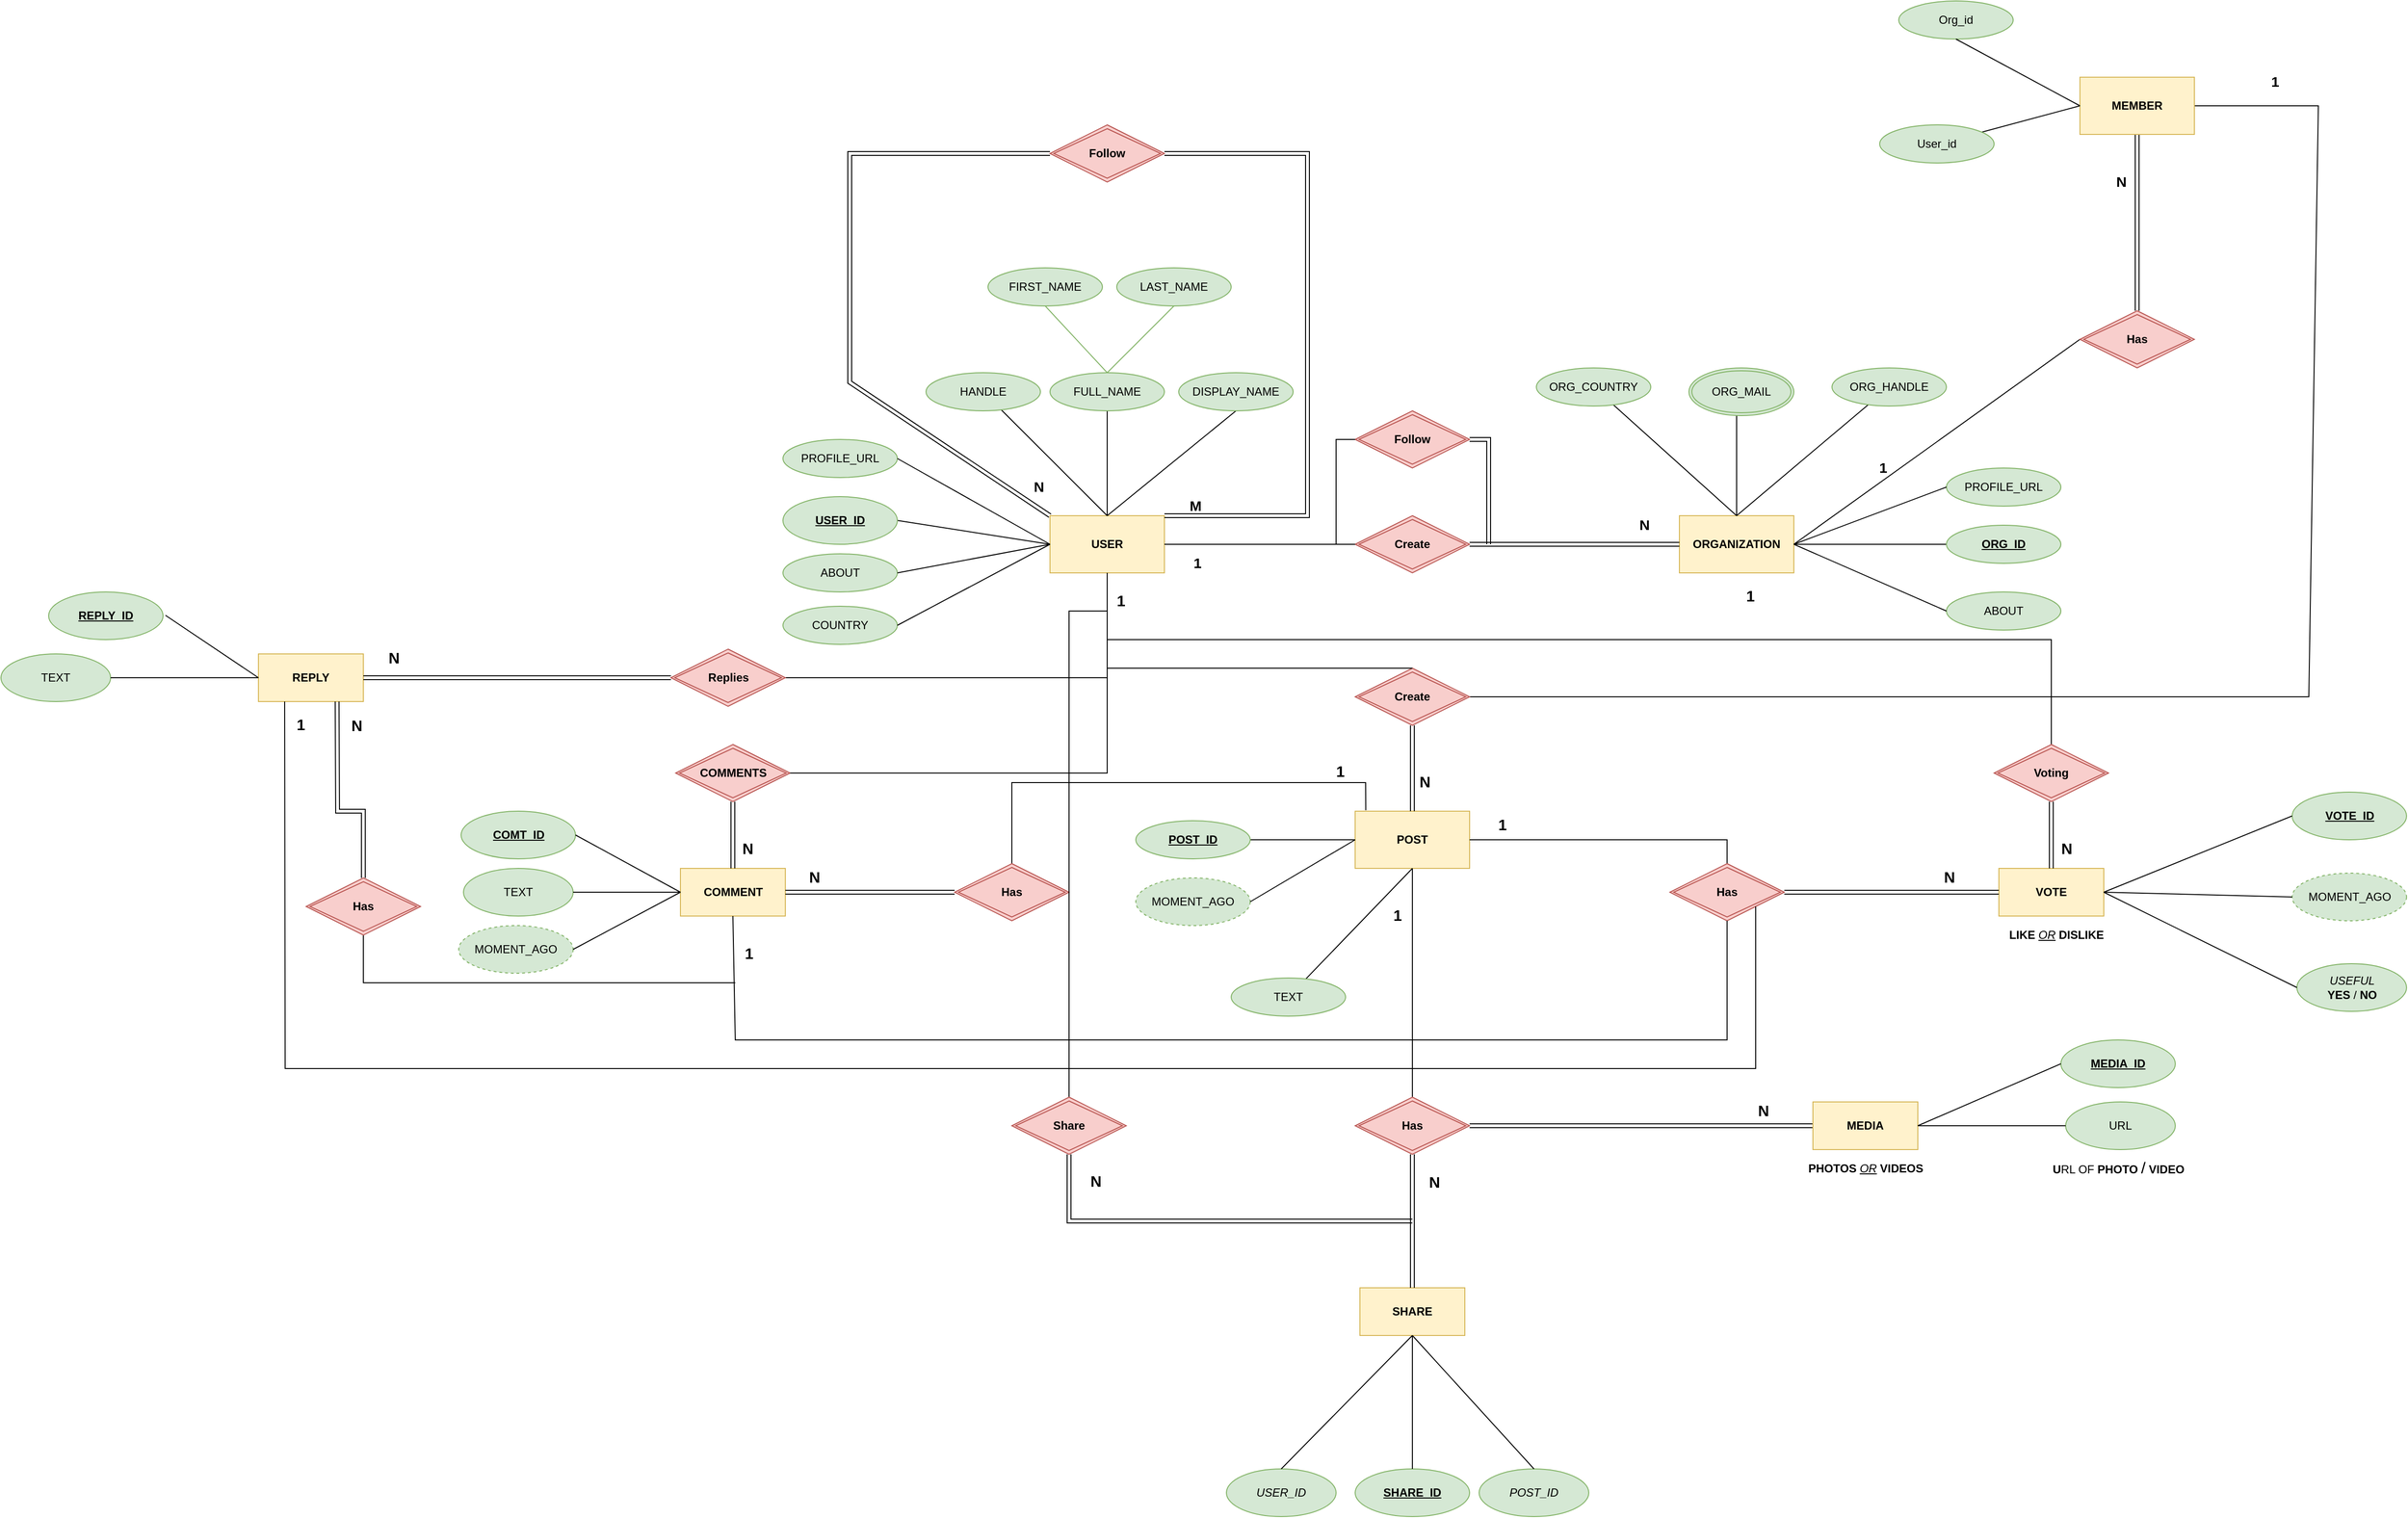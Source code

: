 <mxfile version="21.1.4" type="github">
  <diagram name="Page-1" id="ovaMx1BlKtIJrgPWmryp">
    <mxGraphModel dx="3915" dy="958" grid="1" gridSize="10" guides="1" tooltips="1" connect="1" arrows="1" fold="1" page="1" pageScale="1" pageWidth="1700" pageHeight="1100" background="none" math="0" shadow="0">
      <root>
        <mxCell id="0" />
        <mxCell id="1" parent="0" />
        <mxCell id="cWptr_9K2KnEI4ltxLWX-1" value="USER" style="rounded=0;whiteSpace=wrap;html=1;fillColor=#fff2cc;strokeColor=#d6b656;fontStyle=1" parent="1" vertex="1">
          <mxGeometry x="300" y="560" width="120" height="60" as="geometry" />
        </mxCell>
        <mxCell id="cWptr_9K2KnEI4ltxLWX-2" value="" style="endArrow=none;html=1;rounded=0;" parent="1" target="cWptr_9K2KnEI4ltxLWX-3" edge="1">
          <mxGeometry width="50" height="50" relative="1" as="geometry">
            <mxPoint x="360" y="560" as="sourcePoint" />
            <mxPoint x="360" y="490" as="targetPoint" />
          </mxGeometry>
        </mxCell>
        <mxCell id="cWptr_9K2KnEI4ltxLWX-3" value="FULL_NAME" style="ellipse;whiteSpace=wrap;html=1;fillColor=#d5e8d4;strokeColor=#82b366;" parent="1" vertex="1">
          <mxGeometry x="300" y="410" width="120" height="40" as="geometry" />
        </mxCell>
        <mxCell id="cWptr_9K2KnEI4ltxLWX-4" value="" style="endArrow=none;html=1;rounded=0;exitX=0.5;exitY=0;exitDx=0;exitDy=0;" parent="1" source="cWptr_9K2KnEI4ltxLWX-1" target="cWptr_9K2KnEI4ltxLWX-5" edge="1">
          <mxGeometry width="50" height="50" relative="1" as="geometry">
            <mxPoint x="190" y="610" as="sourcePoint" />
            <mxPoint x="190" y="540" as="targetPoint" />
          </mxGeometry>
        </mxCell>
        <mxCell id="cWptr_9K2KnEI4ltxLWX-5" value="HANDLE" style="ellipse;whiteSpace=wrap;html=1;fillColor=#d5e8d4;strokeColor=#82b366;" parent="1" vertex="1">
          <mxGeometry x="170" y="410" width="120" height="40" as="geometry" />
        </mxCell>
        <mxCell id="cWptr_9K2KnEI4ltxLWX-6" value="" style="endArrow=none;html=1;rounded=0;entryX=0.5;entryY=1;entryDx=0;entryDy=0;" parent="1" target="cWptr_9K2KnEI4ltxLWX-7" edge="1">
          <mxGeometry width="50" height="50" relative="1" as="geometry">
            <mxPoint x="360" y="560" as="sourcePoint" />
            <mxPoint x="488.444" y="448.665" as="targetPoint" />
          </mxGeometry>
        </mxCell>
        <mxCell id="cWptr_9K2KnEI4ltxLWX-7" value="DISPLAY_NAME" style="ellipse;whiteSpace=wrap;html=1;fillColor=#d5e8d4;strokeColor=#82b366;" parent="1" vertex="1">
          <mxGeometry x="435" y="410" width="120" height="40" as="geometry" />
        </mxCell>
        <mxCell id="cWptr_9K2KnEI4ltxLWX-9" value="ORGANIZATION" style="rounded=0;whiteSpace=wrap;html=1;fillColor=#fff2cc;strokeColor=#d6b656;fontStyle=1" parent="1" vertex="1">
          <mxGeometry x="960" y="560" width="120" height="60" as="geometry" />
        </mxCell>
        <mxCell id="cWptr_9K2KnEI4ltxLWX-15" value="" style="endArrow=none;html=1;rounded=0;entryX=1;entryY=0.5;entryDx=0;entryDy=0;exitX=0;exitY=0.5;exitDx=0;exitDy=0;" parent="1" source="cWptr_9K2KnEI4ltxLWX-1" target="cWptr_9K2KnEI4ltxLWX-98" edge="1">
          <mxGeometry width="50" height="50" relative="1" as="geometry">
            <mxPoint x="290" y="590" as="sourcePoint" />
            <mxPoint x="140" y="560" as="targetPoint" />
          </mxGeometry>
        </mxCell>
        <mxCell id="cWptr_9K2KnEI4ltxLWX-17" value="" style="endArrow=none;html=1;rounded=0;" parent="1" target="cWptr_9K2KnEI4ltxLWX-18" edge="1">
          <mxGeometry width="50" height="50" relative="1" as="geometry">
            <mxPoint x="1020" y="560" as="sourcePoint" />
            <mxPoint x="880" y="490" as="targetPoint" />
          </mxGeometry>
        </mxCell>
        <mxCell id="cWptr_9K2KnEI4ltxLWX-18" value="ORG_COUNTRY" style="ellipse;whiteSpace=wrap;html=1;fillColor=#d5e8d4;strokeColor=#82b366;" parent="1" vertex="1">
          <mxGeometry x="810" y="405" width="120" height="40" as="geometry" />
        </mxCell>
        <mxCell id="cWptr_9K2KnEI4ltxLWX-19" value="" style="endArrow=none;html=1;rounded=0;exitX=0.5;exitY=0;exitDx=0;exitDy=0;" parent="1" source="cWptr_9K2KnEI4ltxLWX-9" edge="1">
          <mxGeometry width="50" height="50" relative="1" as="geometry">
            <mxPoint x="1020" y="550" as="sourcePoint" />
            <mxPoint x="1020" y="450" as="targetPoint" />
          </mxGeometry>
        </mxCell>
        <mxCell id="cWptr_9K2KnEI4ltxLWX-21" value="" style="endArrow=none;html=1;rounded=0;exitX=0.5;exitY=0;exitDx=0;exitDy=0;" parent="1" source="cWptr_9K2KnEI4ltxLWX-9" target="cWptr_9K2KnEI4ltxLWX-22" edge="1">
          <mxGeometry width="50" height="50" relative="1" as="geometry">
            <mxPoint x="620" y="570" as="sourcePoint" />
            <mxPoint x="760" y="500" as="targetPoint" />
          </mxGeometry>
        </mxCell>
        <mxCell id="cWptr_9K2KnEI4ltxLWX-22" value="ORG_HANDLE" style="ellipse;whiteSpace=wrap;html=1;fillColor=#d5e8d4;strokeColor=#82b366;" parent="1" vertex="1">
          <mxGeometry x="1120" y="405" width="120" height="40" as="geometry" />
        </mxCell>
        <mxCell id="cWptr_9K2KnEI4ltxLWX-25" value="" style="endArrow=none;html=1;rounded=0;entryX=0;entryY=0.5;entryDx=0;entryDy=0;exitX=1;exitY=0.5;exitDx=0;exitDy=0;" parent="1" source="cWptr_9K2KnEI4ltxLWX-9" target="cWptr_9K2KnEI4ltxLWX-26" edge="1">
          <mxGeometry width="50" height="50" relative="1" as="geometry">
            <mxPoint x="1130" y="580" as="sourcePoint" />
            <mxPoint x="1130" y="930" as="targetPoint" />
          </mxGeometry>
        </mxCell>
        <mxCell id="cWptr_9K2KnEI4ltxLWX-26" value="&lt;u&gt;ORG_ID&lt;/u&gt;" style="ellipse;whiteSpace=wrap;html=1;fillColor=#d5e8d4;strokeColor=#82b366;fontStyle=1" parent="1" vertex="1">
          <mxGeometry x="1240" y="570" width="120" height="40" as="geometry" />
        </mxCell>
        <mxCell id="cWptr_9K2KnEI4ltxLWX-49" value="POST" style="rounded=0;whiteSpace=wrap;html=1;fillColor=#fff2cc;strokeColor=#d6b656;fontStyle=1" parent="1" vertex="1">
          <mxGeometry x="620" y="870" width="120" height="60" as="geometry" />
        </mxCell>
        <mxCell id="cWptr_9K2KnEI4ltxLWX-50" value="" style="endArrow=none;html=1;rounded=0;entryX=1;entryY=0.5;entryDx=0;entryDy=0;exitX=0;exitY=0.5;exitDx=0;exitDy=0;" parent="1" target="cWptr_9K2KnEI4ltxLWX-51" edge="1">
          <mxGeometry width="50" height="50" relative="1" as="geometry">
            <mxPoint x="620" y="900" as="sourcePoint" />
            <mxPoint x="660" y="1100" as="targetPoint" />
          </mxGeometry>
        </mxCell>
        <mxCell id="cWptr_9K2KnEI4ltxLWX-51" value="&lt;u&gt;POST_ID&lt;/u&gt;" style="ellipse;whiteSpace=wrap;html=1;fillColor=#d5e8d4;strokeColor=#82b366;fontStyle=1" parent="1" vertex="1">
          <mxGeometry x="390" y="880" width="120" height="40" as="geometry" />
        </mxCell>
        <mxCell id="cWptr_9K2KnEI4ltxLWX-54" value="" style="endArrow=none;html=1;rounded=0;exitX=0.5;exitY=1;exitDx=0;exitDy=0;" parent="1" source="cWptr_9K2KnEI4ltxLWX-49" target="cWptr_9K2KnEI4ltxLWX-55" edge="1">
          <mxGeometry width="50" height="50" relative="1" as="geometry">
            <mxPoint x="880" y="1050" as="sourcePoint" />
            <mxPoint x="820" y="1030" as="targetPoint" />
          </mxGeometry>
        </mxCell>
        <mxCell id="cWptr_9K2KnEI4ltxLWX-55" value="TEXT" style="ellipse;whiteSpace=wrap;html=1;fillColor=#d5e8d4;strokeColor=#82b366;" parent="1" vertex="1">
          <mxGeometry x="490" y="1045" width="120" height="40" as="geometry" />
        </mxCell>
        <mxCell id="cWptr_9K2KnEI4ltxLWX-64" value="" style="endArrow=none;html=1;rounded=0;exitX=1;exitY=0.5;exitDx=0;exitDy=0;entryX=1;entryY=0.5;entryDx=0;entryDy=0;" parent="1" source="cWptr_9K2KnEI4ltxLWX-79" edge="1" target="09r3FnNaY80dHpQZaFdH-8">
          <mxGeometry width="50" height="50" relative="1" as="geometry">
            <mxPoint x="610" y="750" as="sourcePoint" />
            <mxPoint x="1620" y="120" as="targetPoint" />
            <Array as="points">
              <mxPoint x="1020" y="750" />
              <mxPoint x="1620" y="750" />
              <mxPoint x="1630" y="130" />
            </Array>
          </mxGeometry>
        </mxCell>
        <mxCell id="cWptr_9K2KnEI4ltxLWX-69" value="ORG_MAIL" style="ellipse;shape=doubleEllipse;margin=3;whiteSpace=wrap;html=1;align=center;fillColor=#d5e8d4;strokeColor=#82b366;" parent="1" vertex="1">
          <mxGeometry x="970" y="405" width="110" height="50" as="geometry" />
        </mxCell>
        <mxCell id="cWptr_9K2KnEI4ltxLWX-70" value="" style="shape=link;html=1;rounded=0;exitX=1;exitY=0.5;exitDx=0;exitDy=0;" parent="1" source="cWptr_9K2KnEI4ltxLWX-81" edge="1">
          <mxGeometry relative="1" as="geometry">
            <mxPoint x="850" y="590" as="sourcePoint" />
            <mxPoint x="960" y="590" as="targetPoint" />
          </mxGeometry>
        </mxCell>
        <mxCell id="cWptr_9K2KnEI4ltxLWX-71" value="N" style="resizable=0;html=1;whiteSpace=wrap;align=right;verticalAlign=bottom;fontSize=15;fontStyle=1" parent="cWptr_9K2KnEI4ltxLWX-70" connectable="0" vertex="1">
          <mxGeometry x="1" relative="1" as="geometry">
            <mxPoint x="-30" y="-10" as="offset" />
          </mxGeometry>
        </mxCell>
        <mxCell id="cWptr_9K2KnEI4ltxLWX-72" value="" style="shape=link;html=1;rounded=0;exitX=0.5;exitY=1;exitDx=0;exitDy=0;entryX=0.5;entryY=0;entryDx=0;entryDy=0;" parent="1" source="cWptr_9K2KnEI4ltxLWX-79" target="cWptr_9K2KnEI4ltxLWX-49" edge="1">
          <mxGeometry relative="1" as="geometry">
            <mxPoint x="680" y="800" as="sourcePoint" />
            <mxPoint x="900" y="850" as="targetPoint" />
          </mxGeometry>
        </mxCell>
        <mxCell id="cWptr_9K2KnEI4ltxLWX-73" value="N" style="resizable=0;html=1;whiteSpace=wrap;align=right;verticalAlign=bottom;fontSize=16;fontStyle=1" parent="cWptr_9K2KnEI4ltxLWX-72" connectable="0" vertex="1">
          <mxGeometry x="1" relative="1" as="geometry">
            <mxPoint x="20" y="-20" as="offset" />
          </mxGeometry>
        </mxCell>
        <mxCell id="cWptr_9K2KnEI4ltxLWX-74" value="FIRST_NAME" style="ellipse;whiteSpace=wrap;html=1;fillColor=#d5e8d4;strokeColor=#82b366;" parent="1" vertex="1">
          <mxGeometry x="235" y="300" width="120" height="40" as="geometry" />
        </mxCell>
        <mxCell id="cWptr_9K2KnEI4ltxLWX-75" value="LAST_NAME" style="ellipse;whiteSpace=wrap;html=1;fillColor=#d5e8d4;strokeColor=#82b366;" parent="1" vertex="1">
          <mxGeometry x="370" y="300" width="120" height="40" as="geometry" />
        </mxCell>
        <mxCell id="cWptr_9K2KnEI4ltxLWX-77" value="" style="endArrow=none;html=1;rounded=0;entryX=0.5;entryY=1;entryDx=0;entryDy=0;exitX=0.5;exitY=0;exitDx=0;exitDy=0;fillColor=#d5e8d4;strokeColor=#82b366;" parent="1" source="cWptr_9K2KnEI4ltxLWX-3" target="cWptr_9K2KnEI4ltxLWX-75" edge="1">
          <mxGeometry width="50" height="50" relative="1" as="geometry">
            <mxPoint x="540" y="350" as="sourcePoint" />
            <mxPoint x="430" y="350" as="targetPoint" />
          </mxGeometry>
        </mxCell>
        <mxCell id="cWptr_9K2KnEI4ltxLWX-78" value="" style="endArrow=none;html=1;rounded=0;entryX=0.5;entryY=1;entryDx=0;entryDy=0;fillColor=#d5e8d4;strokeColor=#82b366;" parent="1" target="cWptr_9K2KnEI4ltxLWX-74" edge="1">
          <mxGeometry width="50" height="50" relative="1" as="geometry">
            <mxPoint x="360" y="410" as="sourcePoint" />
            <mxPoint x="440" y="350" as="targetPoint" />
          </mxGeometry>
        </mxCell>
        <mxCell id="cWptr_9K2KnEI4ltxLWX-79" value="&lt;b&gt;Create&lt;/b&gt;" style="shape=rhombus;double=1;perimeter=rhombusPerimeter;whiteSpace=wrap;html=1;align=center;fillColor=#f8cecc;strokeColor=#b85450;" parent="1" vertex="1">
          <mxGeometry x="620" y="720" width="120" height="60" as="geometry" />
        </mxCell>
        <mxCell id="cWptr_9K2KnEI4ltxLWX-81" value="Create" style="shape=rhombus;double=1;perimeter=rhombusPerimeter;whiteSpace=wrap;html=1;align=center;fillColor=#f8cecc;strokeColor=#b85450;fontStyle=1" parent="1" vertex="1">
          <mxGeometry x="620" y="560" width="120" height="60" as="geometry" />
        </mxCell>
        <mxCell id="cWptr_9K2KnEI4ltxLWX-83" value="" style="endArrow=none;html=1;rounded=0;exitX=0.5;exitY=1;exitDx=0;exitDy=0;entryX=0.5;entryY=0;entryDx=0;entryDy=0;" parent="1" source="cWptr_9K2KnEI4ltxLWX-1" target="cWptr_9K2KnEI4ltxLWX-79" edge="1">
          <mxGeometry relative="1" as="geometry">
            <mxPoint x="400" y="695" as="sourcePoint" />
            <mxPoint x="560" y="695" as="targetPoint" />
            <Array as="points">
              <mxPoint x="360" y="720" />
            </Array>
          </mxGeometry>
        </mxCell>
        <mxCell id="cWptr_9K2KnEI4ltxLWX-84" value="1" style="resizable=0;html=1;whiteSpace=wrap;align=right;verticalAlign=bottom;fontSize=16;fontStyle=1" parent="cWptr_9K2KnEI4ltxLWX-83" connectable="0" vertex="1">
          <mxGeometry x="1" relative="1" as="geometry">
            <mxPoint x="-300" y="-60" as="offset" />
          </mxGeometry>
        </mxCell>
        <mxCell id="cWptr_9K2KnEI4ltxLWX-85" value="" style="endArrow=none;html=1;rounded=0;exitX=1;exitY=0.5;exitDx=0;exitDy=0;entryX=0;entryY=0.5;entryDx=0;entryDy=0;" parent="1" source="cWptr_9K2KnEI4ltxLWX-1" target="cWptr_9K2KnEI4ltxLWX-81" edge="1">
          <mxGeometry relative="1" as="geometry">
            <mxPoint x="494.62" y="630" as="sourcePoint" />
            <mxPoint x="494.62" y="730" as="targetPoint" />
          </mxGeometry>
        </mxCell>
        <mxCell id="cWptr_9K2KnEI4ltxLWX-86" value="1" style="resizable=0;html=1;whiteSpace=wrap;align=right;verticalAlign=bottom;fontSize=15;fontStyle=1" parent="cWptr_9K2KnEI4ltxLWX-85" connectable="0" vertex="1">
          <mxGeometry x="1" relative="1" as="geometry">
            <mxPoint x="-160" y="30" as="offset" />
          </mxGeometry>
        </mxCell>
        <mxCell id="cWptr_9K2KnEI4ltxLWX-87" value="PROFILE_URL" style="ellipse;whiteSpace=wrap;html=1;fillColor=#d5e8d4;strokeColor=#82b366;" parent="1" vertex="1">
          <mxGeometry x="20" y="480" width="120" height="40" as="geometry" />
        </mxCell>
        <mxCell id="cWptr_9K2KnEI4ltxLWX-88" value="" style="endArrow=none;html=1;rounded=0;entryX=1;entryY=0.5;entryDx=0;entryDy=0;" parent="1" target="cWptr_9K2KnEI4ltxLWX-87" edge="1">
          <mxGeometry width="50" height="50" relative="1" as="geometry">
            <mxPoint x="300" y="590" as="sourcePoint" />
            <mxPoint x="180" y="520" as="targetPoint" />
          </mxGeometry>
        </mxCell>
        <mxCell id="cWptr_9K2KnEI4ltxLWX-89" value="PROFILE_URL" style="ellipse;whiteSpace=wrap;html=1;fillColor=#d5e8d4;strokeColor=#82b366;" parent="1" vertex="1">
          <mxGeometry x="1240" y="510" width="120" height="40" as="geometry" />
        </mxCell>
        <mxCell id="cWptr_9K2KnEI4ltxLWX-90" value="" style="endArrow=none;html=1;rounded=0;entryX=0;entryY=0.5;entryDx=0;entryDy=0;exitX=1;exitY=0.5;exitDx=0;exitDy=0;" parent="1" source="cWptr_9K2KnEI4ltxLWX-9" target="cWptr_9K2KnEI4ltxLWX-89" edge="1">
          <mxGeometry width="50" height="50" relative="1" as="geometry">
            <mxPoint x="1460" y="580" as="sourcePoint" />
            <mxPoint x="1340" y="510" as="targetPoint" />
          </mxGeometry>
        </mxCell>
        <mxCell id="cWptr_9K2KnEI4ltxLWX-91" value="MOMENT_AGO" style="ellipse;whiteSpace=wrap;html=1;align=center;dashed=1;fillColor=#d5e8d4;strokeColor=#82b366;" parent="1" vertex="1">
          <mxGeometry x="390" y="940" width="120" height="50" as="geometry" />
        </mxCell>
        <mxCell id="cWptr_9K2KnEI4ltxLWX-92" value="" style="endArrow=none;html=1;rounded=0;entryX=1;entryY=0.5;entryDx=0;entryDy=0;" parent="1" target="cWptr_9K2KnEI4ltxLWX-91" edge="1">
          <mxGeometry width="50" height="50" relative="1" as="geometry">
            <mxPoint x="620" y="900" as="sourcePoint" />
            <mxPoint x="520" y="910" as="targetPoint" />
          </mxGeometry>
        </mxCell>
        <mxCell id="cWptr_9K2KnEI4ltxLWX-93" value="ABOUT" style="ellipse;whiteSpace=wrap;html=1;fillColor=#d5e8d4;strokeColor=#82b366;" parent="1" vertex="1">
          <mxGeometry x="20" y="600" width="120" height="40" as="geometry" />
        </mxCell>
        <mxCell id="cWptr_9K2KnEI4ltxLWX-94" value="" style="endArrow=none;html=1;rounded=0;entryX=1;entryY=0.5;entryDx=0;entryDy=0;exitX=0;exitY=0.5;exitDx=0;exitDy=0;" parent="1" source="cWptr_9K2KnEI4ltxLWX-1" target="cWptr_9K2KnEI4ltxLWX-93" edge="1">
          <mxGeometry width="50" height="50" relative="1" as="geometry">
            <mxPoint x="300" y="710" as="sourcePoint" />
            <mxPoint x="180" y="640" as="targetPoint" />
          </mxGeometry>
        </mxCell>
        <mxCell id="cWptr_9K2KnEI4ltxLWX-95" value="ABOUT" style="ellipse;whiteSpace=wrap;html=1;fillColor=#d5e8d4;strokeColor=#82b366;" parent="1" vertex="1">
          <mxGeometry x="1240" y="640" width="120" height="40" as="geometry" />
        </mxCell>
        <mxCell id="cWptr_9K2KnEI4ltxLWX-96" value="" style="endArrow=none;html=1;rounded=0;entryX=0;entryY=0.5;entryDx=0;entryDy=0;" parent="1" target="cWptr_9K2KnEI4ltxLWX-95" edge="1">
          <mxGeometry width="50" height="50" relative="1" as="geometry">
            <mxPoint x="1080" y="590" as="sourcePoint" />
            <mxPoint x="1350" y="640" as="targetPoint" />
          </mxGeometry>
        </mxCell>
        <mxCell id="cWptr_9K2KnEI4ltxLWX-97" value="COUNTRY" style="ellipse;whiteSpace=wrap;html=1;fillColor=#d5e8d4;strokeColor=#82b366;" parent="1" vertex="1">
          <mxGeometry x="20" y="655" width="120" height="40" as="geometry" />
        </mxCell>
        <mxCell id="cWptr_9K2KnEI4ltxLWX-98" value="USER_ID" style="ellipse;whiteSpace=wrap;html=1;align=center;fontStyle=5;fillColor=#d5e8d4;strokeColor=#82b366;" parent="1" vertex="1">
          <mxGeometry x="20" y="540" width="120" height="50" as="geometry" />
        </mxCell>
        <mxCell id="cWptr_9K2KnEI4ltxLWX-99" value="" style="endArrow=none;html=1;rounded=0;entryX=1;entryY=0.5;entryDx=0;entryDy=0;" parent="1" target="cWptr_9K2KnEI4ltxLWX-97" edge="1">
          <mxGeometry width="50" height="50" relative="1" as="geometry">
            <mxPoint x="300" y="590" as="sourcePoint" />
            <mxPoint x="150" y="630" as="targetPoint" />
          </mxGeometry>
        </mxCell>
        <mxCell id="p4hdSAo7ATjIJQ8qtVKv-2" value="COMMENT" style="whiteSpace=wrap;html=1;align=center;fontStyle=1;fillColor=#fff2cc;strokeColor=#d6b656;" parent="1" vertex="1">
          <mxGeometry x="-87.5" y="930" width="110" height="50" as="geometry" />
        </mxCell>
        <mxCell id="p4hdSAo7ATjIJQ8qtVKv-3" value="TEXT" style="ellipse;whiteSpace=wrap;html=1;align=center;fontStyle=0;fillColor=#d5e8d4;strokeColor=#82b366;" parent="1" vertex="1">
          <mxGeometry x="-315" y="930" width="115" height="50" as="geometry" />
        </mxCell>
        <mxCell id="p4hdSAo7ATjIJQ8qtVKv-4" value="COMT_ID" style="ellipse;whiteSpace=wrap;html=1;align=center;fontStyle=5;fillColor=#d5e8d4;strokeColor=#82b366;" parent="1" vertex="1">
          <mxGeometry x="-317.5" y="870" width="120" height="50" as="geometry" />
        </mxCell>
        <mxCell id="p4hdSAo7ATjIJQ8qtVKv-6" value="MOMENT_AGO" style="ellipse;whiteSpace=wrap;html=1;align=center;dashed=1;fillColor=#d5e8d4;strokeColor=#82b366;fontStyle=0" parent="1" vertex="1">
          <mxGeometry x="-320" y="990" width="120" height="50" as="geometry" />
        </mxCell>
        <mxCell id="p4hdSAo7ATjIJQ8qtVKv-7" value="" style="endArrow=none;html=1;rounded=0;entryX=0;entryY=0.5;entryDx=0;entryDy=0;exitX=1;exitY=0.5;exitDx=0;exitDy=0;" parent="1" source="p4hdSAo7ATjIJQ8qtVKv-4" target="p4hdSAo7ATjIJQ8qtVKv-2" edge="1">
          <mxGeometry relative="1" as="geometry">
            <mxPoint x="-167.5" y="894.5" as="sourcePoint" />
            <mxPoint x="-7.5" y="894.5" as="targetPoint" />
          </mxGeometry>
        </mxCell>
        <mxCell id="p4hdSAo7ATjIJQ8qtVKv-8" value="" style="endArrow=none;html=1;rounded=0;entryX=0;entryY=0.5;entryDx=0;entryDy=0;exitX=1;exitY=0.5;exitDx=0;exitDy=0;" parent="1" source="p4hdSAo7ATjIJQ8qtVKv-3" target="p4hdSAo7ATjIJQ8qtVKv-2" edge="1">
          <mxGeometry relative="1" as="geometry">
            <mxPoint x="-177.5" y="964.5" as="sourcePoint" />
            <mxPoint x="-92.5" y="960" as="targetPoint" />
          </mxGeometry>
        </mxCell>
        <mxCell id="p4hdSAo7ATjIJQ8qtVKv-10" value="" style="endArrow=none;html=1;rounded=0;entryX=0;entryY=0.5;entryDx=0;entryDy=0;exitX=1;exitY=0.5;exitDx=0;exitDy=0;" parent="1" source="p4hdSAo7ATjIJQ8qtVKv-6" target="p4hdSAo7ATjIJQ8qtVKv-2" edge="1">
          <mxGeometry relative="1" as="geometry">
            <mxPoint x="-170" y="1014.5" as="sourcePoint" />
            <mxPoint x="-85" y="1010" as="targetPoint" />
          </mxGeometry>
        </mxCell>
        <mxCell id="p4hdSAo7ATjIJQ8qtVKv-14" value="COMMENTS" style="shape=rhombus;double=1;perimeter=rhombusPerimeter;whiteSpace=wrap;html=1;align=center;fillColor=#f8cecc;strokeColor=#b85450;fontStyle=1" parent="1" vertex="1">
          <mxGeometry x="-92.5" y="800" width="120" height="60" as="geometry" />
        </mxCell>
        <mxCell id="p4hdSAo7ATjIJQ8qtVKv-15" value="" style="shape=link;html=1;rounded=0;exitX=0.5;exitY=0;exitDx=0;exitDy=0;entryX=0.5;entryY=1;entryDx=0;entryDy=0;" parent="1" source="p4hdSAo7ATjIJQ8qtVKv-2" target="p4hdSAo7ATjIJQ8qtVKv-14" edge="1">
          <mxGeometry relative="1" as="geometry">
            <mxPoint x="50" y="760" as="sourcePoint" />
            <mxPoint x="210" y="760" as="targetPoint" />
          </mxGeometry>
        </mxCell>
        <mxCell id="p4hdSAo7ATjIJQ8qtVKv-16" value="N" style="resizable=0;html=1;whiteSpace=wrap;align=right;verticalAlign=bottom;fontSize=16;fontStyle=1" parent="p4hdSAo7ATjIJQ8qtVKv-15" connectable="0" vertex="1">
          <mxGeometry x="1" relative="1" as="geometry">
            <mxPoint x="23" y="60" as="offset" />
          </mxGeometry>
        </mxCell>
        <mxCell id="p4hdSAo7ATjIJQ8qtVKv-18" value="" style="endArrow=none;html=1;rounded=0;exitX=1;exitY=0.5;exitDx=0;exitDy=0;" parent="1" source="p4hdSAo7ATjIJQ8qtVKv-14" edge="1">
          <mxGeometry relative="1" as="geometry">
            <mxPoint x="30" y="830" as="sourcePoint" />
            <mxPoint x="360" y="720" as="targetPoint" />
            <Array as="points">
              <mxPoint x="330" y="830" />
              <mxPoint x="360" y="830" />
            </Array>
          </mxGeometry>
        </mxCell>
        <mxCell id="p4hdSAo7ATjIJQ8qtVKv-24" value="" style="endArrow=none;html=1;rounded=0;entryX=0.093;entryY=-0.017;entryDx=0;entryDy=0;entryPerimeter=0;exitX=0.5;exitY=0;exitDx=0;exitDy=0;" parent="1" source="p4hdSAo7ATjIJQ8qtVKv-26" target="cWptr_9K2KnEI4ltxLWX-49" edge="1">
          <mxGeometry relative="1" as="geometry">
            <mxPoint x="260" y="880" as="sourcePoint" />
            <mxPoint x="630" y="870" as="targetPoint" />
            <Array as="points">
              <mxPoint x="260" y="840" />
              <mxPoint x="430" y="840" />
              <mxPoint x="631" y="840" />
            </Array>
          </mxGeometry>
        </mxCell>
        <mxCell id="p4hdSAo7ATjIJQ8qtVKv-25" value="1" style="resizable=0;html=1;whiteSpace=wrap;align=right;verticalAlign=bottom;fontSize=16;fontStyle=1" parent="p4hdSAo7ATjIJQ8qtVKv-24" connectable="0" vertex="1">
          <mxGeometry x="1" relative="1" as="geometry">
            <mxPoint x="-21" y="-29" as="offset" />
          </mxGeometry>
        </mxCell>
        <mxCell id="p4hdSAo7ATjIJQ8qtVKv-26" value="Has" style="shape=rhombus;double=1;perimeter=rhombusPerimeter;whiteSpace=wrap;html=1;align=center;fillColor=#f8cecc;strokeColor=#b85450;fontStyle=1" parent="1" vertex="1">
          <mxGeometry x="200" y="925" width="120" height="60" as="geometry" />
        </mxCell>
        <mxCell id="p4hdSAo7ATjIJQ8qtVKv-28" value="" style="shape=link;html=1;rounded=0;exitX=0;exitY=0.5;exitDx=0;exitDy=0;entryX=1;entryY=0.5;entryDx=0;entryDy=0;" parent="1" source="p4hdSAo7ATjIJQ8qtVKv-26" target="p4hdSAo7ATjIJQ8qtVKv-2" edge="1">
          <mxGeometry relative="1" as="geometry">
            <mxPoint x="-22" y="940" as="sourcePoint" />
            <mxPoint x="-22" y="870" as="targetPoint" />
          </mxGeometry>
        </mxCell>
        <mxCell id="p4hdSAo7ATjIJQ8qtVKv-29" value="N" style="resizable=0;html=1;whiteSpace=wrap;align=right;verticalAlign=bottom;fontSize=16;fontStyle=1" parent="p4hdSAo7ATjIJQ8qtVKv-28" connectable="0" vertex="1">
          <mxGeometry x="1" relative="1" as="geometry">
            <mxPoint x="38" y="-5" as="offset" />
          </mxGeometry>
        </mxCell>
        <mxCell id="p4hdSAo7ATjIJQ8qtVKv-30" value="" style="endArrow=none;html=1;rounded=0;entryX=0.5;entryY=0;entryDx=0;entryDy=0;" parent="1" target="p4hdSAo7ATjIJQ8qtVKv-39" edge="1">
          <mxGeometry relative="1" as="geometry">
            <mxPoint x="360" y="690" as="sourcePoint" />
            <mxPoint x="1070" y="800" as="targetPoint" />
            <Array as="points">
              <mxPoint x="390" y="690" />
              <mxPoint x="860" y="690" />
              <mxPoint x="1350" y="690" />
            </Array>
          </mxGeometry>
        </mxCell>
        <mxCell id="p4hdSAo7ATjIJQ8qtVKv-31" value="1" style="resizable=0;html=1;whiteSpace=wrap;align=right;verticalAlign=bottom;fontSize=16;fontStyle=1" parent="p4hdSAo7ATjIJQ8qtVKv-30" connectable="0" vertex="1">
          <mxGeometry x="1" relative="1" as="geometry">
            <mxPoint x="-310" y="-145" as="offset" />
          </mxGeometry>
        </mxCell>
        <mxCell id="p4hdSAo7ATjIJQ8qtVKv-32" value="VOTE" style="whiteSpace=wrap;html=1;align=center;fillColor=#fff2cc;strokeColor=#d6b656;fontStyle=1" parent="1" vertex="1">
          <mxGeometry x="1295" y="930" width="110" height="50" as="geometry" />
        </mxCell>
        <mxCell id="p4hdSAo7ATjIJQ8qtVKv-33" value="&lt;i&gt;USEFUL&lt;/i&gt;&lt;br&gt;&lt;b&gt;YES&amp;nbsp;&lt;/b&gt;/&amp;nbsp;&lt;b&gt;NO&lt;/b&gt;" style="ellipse;whiteSpace=wrap;html=1;align=center;fillColor=#d5e8d4;strokeColor=#82b366;" parent="1" vertex="1">
          <mxGeometry x="1607.5" y="1030" width="115" height="50" as="geometry" />
        </mxCell>
        <mxCell id="p4hdSAo7ATjIJQ8qtVKv-34" value="VOTE_ID" style="ellipse;whiteSpace=wrap;html=1;align=center;fontStyle=5;fillColor=#d5e8d4;strokeColor=#82b366;" parent="1" vertex="1">
          <mxGeometry x="1602.5" y="850" width="120" height="50" as="geometry" />
        </mxCell>
        <mxCell id="p4hdSAo7ATjIJQ8qtVKv-35" value="MOMENT_AGO" style="ellipse;whiteSpace=wrap;html=1;align=center;dashed=1;fillColor=#d5e8d4;strokeColor=#82b366;" parent="1" vertex="1">
          <mxGeometry x="1602.5" y="935" width="120" height="50" as="geometry" />
        </mxCell>
        <mxCell id="p4hdSAo7ATjIJQ8qtVKv-36" value="" style="endArrow=none;html=1;rounded=0;entryX=1;entryY=0.5;entryDx=0;entryDy=0;exitX=0;exitY=0.5;exitDx=0;exitDy=0;" parent="1" source="p4hdSAo7ATjIJQ8qtVKv-34" target="p4hdSAo7ATjIJQ8qtVKv-32" edge="1">
          <mxGeometry relative="1" as="geometry">
            <mxPoint x="1532.5" y="900" as="sourcePoint" />
            <mxPoint x="1672.5" y="930" as="targetPoint" />
          </mxGeometry>
        </mxCell>
        <mxCell id="p4hdSAo7ATjIJQ8qtVKv-37" value="" style="endArrow=none;html=1;rounded=0;entryX=1;entryY=0.5;entryDx=0;entryDy=0;exitX=0;exitY=0.5;exitDx=0;exitDy=0;" parent="1" source="p4hdSAo7ATjIJQ8qtVKv-33" target="p4hdSAo7ATjIJQ8qtVKv-32" edge="1">
          <mxGeometry relative="1" as="geometry">
            <mxPoint x="1582.5" y="1050" as="sourcePoint" />
            <mxPoint x="1290" y="960" as="targetPoint" />
          </mxGeometry>
        </mxCell>
        <mxCell id="p4hdSAo7ATjIJQ8qtVKv-38" value="" style="endArrow=none;html=1;rounded=0;entryX=1;entryY=0.5;entryDx=0;entryDy=0;exitX=0;exitY=0.5;exitDx=0;exitDy=0;" parent="1" source="p4hdSAo7ATjIJQ8qtVKv-35" target="p4hdSAo7ATjIJQ8qtVKv-32" edge="1">
          <mxGeometry relative="1" as="geometry">
            <mxPoint x="1212.5" y="1014.5" as="sourcePoint" />
            <mxPoint x="1297.5" y="1010" as="targetPoint" />
          </mxGeometry>
        </mxCell>
        <mxCell id="p4hdSAo7ATjIJQ8qtVKv-39" value="Voting" style="shape=rhombus;double=1;perimeter=rhombusPerimeter;whiteSpace=wrap;html=1;align=center;fontStyle=1;fillColor=#f8cecc;strokeColor=#b85450;" parent="1" vertex="1">
          <mxGeometry x="1290" y="800" width="120" height="60" as="geometry" />
        </mxCell>
        <mxCell id="p4hdSAo7ATjIJQ8qtVKv-40" value="" style="shape=link;html=1;rounded=0;exitX=0.5;exitY=0;exitDx=0;exitDy=0;entryX=0.5;entryY=1;entryDx=0;entryDy=0;" parent="1" source="p4hdSAo7ATjIJQ8qtVKv-32" target="p4hdSAo7ATjIJQ8qtVKv-39" edge="1">
          <mxGeometry relative="1" as="geometry">
            <mxPoint x="1432.5" y="760" as="sourcePoint" />
            <mxPoint x="1592.5" y="760" as="targetPoint" />
          </mxGeometry>
        </mxCell>
        <mxCell id="p4hdSAo7ATjIJQ8qtVKv-41" value="N" style="resizable=0;html=1;whiteSpace=wrap;align=right;verticalAlign=bottom;fontSize=16;fontStyle=1" parent="p4hdSAo7ATjIJQ8qtVKv-40" connectable="0" vertex="1">
          <mxGeometry x="1" relative="1" as="geometry">
            <mxPoint x="23" y="60" as="offset" />
          </mxGeometry>
        </mxCell>
        <mxCell id="p4hdSAo7ATjIJQ8qtVKv-44" value="" style="endArrow=none;html=1;rounded=0;exitX=1;exitY=0.5;exitDx=0;exitDy=0;entryX=0.5;entryY=0;entryDx=0;entryDy=0;" parent="1" source="cWptr_9K2KnEI4ltxLWX-49" target="p4hdSAo7ATjIJQ8qtVKv-46" edge="1">
          <mxGeometry relative="1" as="geometry">
            <mxPoint x="740" y="899" as="sourcePoint" />
            <mxPoint x="1080" y="900" as="targetPoint" />
            <Array as="points">
              <mxPoint x="1010" y="900" />
            </Array>
          </mxGeometry>
        </mxCell>
        <mxCell id="p4hdSAo7ATjIJQ8qtVKv-45" value="1" style="resizable=0;html=1;whiteSpace=wrap;align=right;verticalAlign=bottom;fontSize=16;fontStyle=1" parent="p4hdSAo7ATjIJQ8qtVKv-44" connectable="0" vertex="1">
          <mxGeometry x="1" relative="1" as="geometry">
            <mxPoint x="-230" y="-30" as="offset" />
          </mxGeometry>
        </mxCell>
        <mxCell id="p4hdSAo7ATjIJQ8qtVKv-46" value="Has" style="shape=rhombus;double=1;perimeter=rhombusPerimeter;whiteSpace=wrap;html=1;align=center;fillColor=#f8cecc;strokeColor=#b85450;fontStyle=1" parent="1" vertex="1">
          <mxGeometry x="950" y="925" width="120" height="60" as="geometry" />
        </mxCell>
        <mxCell id="p4hdSAo7ATjIJQ8qtVKv-47" value="" style="shape=link;html=1;rounded=0;exitX=1;exitY=0.5;exitDx=0;exitDy=0;entryX=0;entryY=0.5;entryDx=0;entryDy=0;" parent="1" source="p4hdSAo7ATjIJQ8qtVKv-46" target="p4hdSAo7ATjIJQ8qtVKv-32" edge="1">
          <mxGeometry relative="1" as="geometry">
            <mxPoint x="1230" y="910" as="sourcePoint" />
            <mxPoint x="1290" y="950" as="targetPoint" />
          </mxGeometry>
        </mxCell>
        <mxCell id="p4hdSAo7ATjIJQ8qtVKv-48" value="N" style="resizable=0;html=1;whiteSpace=wrap;align=right;verticalAlign=bottom;fontSize=16;fontStyle=1" parent="p4hdSAo7ATjIJQ8qtVKv-47" connectable="0" vertex="1">
          <mxGeometry x="1" relative="1" as="geometry">
            <mxPoint x="-45" y="-5" as="offset" />
          </mxGeometry>
        </mxCell>
        <mxCell id="Z67yp4dXI5KX4pz4IDJM-1" value="REPLY" style="whiteSpace=wrap;html=1;align=center;fontStyle=1;fillColor=#fff2cc;strokeColor=#d6b656;" parent="1" vertex="1">
          <mxGeometry x="-530" y="705" width="110" height="50" as="geometry" />
        </mxCell>
        <mxCell id="Z67yp4dXI5KX4pz4IDJM-2" value="" style="endArrow=none;html=1;rounded=0;exitX=1;exitY=0.5;exitDx=0;exitDy=0;" parent="1" source="Z67yp4dXI5KX4pz4IDJM-5" edge="1">
          <mxGeometry relative="1" as="geometry">
            <mxPoint x="40" y="755" as="sourcePoint" />
            <mxPoint x="360" y="730" as="targetPoint" />
            <Array as="points">
              <mxPoint x="220" y="730" />
            </Array>
          </mxGeometry>
        </mxCell>
        <mxCell id="Z67yp4dXI5KX4pz4IDJM-5" value="Replies" style="shape=rhombus;double=1;perimeter=rhombusPerimeter;whiteSpace=wrap;html=1;align=center;fillColor=#f8cecc;strokeColor=#b85450;fontStyle=1" parent="1" vertex="1">
          <mxGeometry x="-97.5" y="700" width="120" height="60" as="geometry" />
        </mxCell>
        <mxCell id="Z67yp4dXI5KX4pz4IDJM-6" value="" style="shape=link;html=1;rounded=0;exitX=0;exitY=0.5;exitDx=0;exitDy=0;entryX=1;entryY=0.5;entryDx=0;entryDy=0;" parent="1" source="Z67yp4dXI5KX4pz4IDJM-5" target="Z67yp4dXI5KX4pz4IDJM-1" edge="1">
          <mxGeometry relative="1" as="geometry">
            <mxPoint x="-22" y="940" as="sourcePoint" />
            <mxPoint x="-22" y="870" as="targetPoint" />
          </mxGeometry>
        </mxCell>
        <mxCell id="Z67yp4dXI5KX4pz4IDJM-7" value="N" style="resizable=0;html=1;whiteSpace=wrap;align=right;verticalAlign=bottom;fontSize=16;fontStyle=1" parent="Z67yp4dXI5KX4pz4IDJM-6" connectable="0" vertex="1">
          <mxGeometry x="1" relative="1" as="geometry">
            <mxPoint x="39" y="-10" as="offset" />
          </mxGeometry>
        </mxCell>
        <mxCell id="Z67yp4dXI5KX4pz4IDJM-8" value="REPLY_ID" style="ellipse;whiteSpace=wrap;html=1;align=center;fontStyle=5;fillColor=#d5e8d4;strokeColor=#82b366;" parent="1" vertex="1">
          <mxGeometry x="-750" y="640" width="120" height="50" as="geometry" />
        </mxCell>
        <mxCell id="Z67yp4dXI5KX4pz4IDJM-9" value="" style="endArrow=none;html=1;rounded=0;entryX=0;entryY=0.5;entryDx=0;entryDy=0;" parent="1" target="Z67yp4dXI5KX4pz4IDJM-1" edge="1">
          <mxGeometry relative="1" as="geometry">
            <mxPoint x="-627.5" y="664.5" as="sourcePoint" />
            <mxPoint x="-547" y="725" as="targetPoint" />
          </mxGeometry>
        </mxCell>
        <mxCell id="Z67yp4dXI5KX4pz4IDJM-10" value="TEXT" style="ellipse;whiteSpace=wrap;html=1;align=center;fontStyle=0;fillColor=#d5e8d4;strokeColor=#82b366;" parent="1" vertex="1">
          <mxGeometry x="-800" y="705" width="115" height="50" as="geometry" />
        </mxCell>
        <mxCell id="Z67yp4dXI5KX4pz4IDJM-11" value="" style="endArrow=none;html=1;rounded=0;entryX=0;entryY=0.5;entryDx=0;entryDy=0;exitX=1;exitY=0.5;exitDx=0;exitDy=0;" parent="1" source="Z67yp4dXI5KX4pz4IDJM-10" target="Z67yp4dXI5KX4pz4IDJM-1" edge="1">
          <mxGeometry relative="1" as="geometry">
            <mxPoint x="-662.5" y="744.5" as="sourcePoint" />
            <mxPoint x="-540.0" y="730" as="targetPoint" />
          </mxGeometry>
        </mxCell>
        <mxCell id="Z67yp4dXI5KX4pz4IDJM-14" value="" style="endArrow=none;html=1;rounded=0;exitX=0.5;exitY=1;exitDx=0;exitDy=0;" parent="1" source="Z67yp4dXI5KX4pz4IDJM-16" edge="1">
          <mxGeometry relative="1" as="geometry">
            <mxPoint x="-460" y="1200" as="sourcePoint" />
            <mxPoint x="-30" y="1050" as="targetPoint" />
            <Array as="points">
              <mxPoint x="-420" y="1050" />
            </Array>
          </mxGeometry>
        </mxCell>
        <mxCell id="Z67yp4dXI5KX4pz4IDJM-16" value="Has" style="shape=rhombus;double=1;perimeter=rhombusPerimeter;whiteSpace=wrap;html=1;align=center;fillColor=#f8cecc;strokeColor=#b85450;fontStyle=1" parent="1" vertex="1">
          <mxGeometry x="-480" y="940" width="120" height="60" as="geometry" />
        </mxCell>
        <mxCell id="Z67yp4dXI5KX4pz4IDJM-17" value="" style="shape=link;html=1;rounded=0;exitX=0.5;exitY=0;exitDx=0;exitDy=0;entryX=0.75;entryY=1;entryDx=0;entryDy=0;" parent="1" source="Z67yp4dXI5KX4pz4IDJM-16" target="Z67yp4dXI5KX4pz4IDJM-1" edge="1">
          <mxGeometry relative="1" as="geometry">
            <mxPoint x="-400" y="858.89" as="sourcePoint" />
            <mxPoint x="-577" y="858.89" as="targetPoint" />
            <Array as="points">
              <mxPoint x="-420" y="870" />
              <mxPoint x="-447" y="870" />
            </Array>
          </mxGeometry>
        </mxCell>
        <mxCell id="Z67yp4dXI5KX4pz4IDJM-18" value="N" style="resizable=0;html=1;whiteSpace=wrap;align=right;verticalAlign=bottom;fontSize=16;fontStyle=1" parent="Z67yp4dXI5KX4pz4IDJM-17" connectable="0" vertex="1">
          <mxGeometry x="1" relative="1" as="geometry">
            <mxPoint x="28" y="36" as="offset" />
          </mxGeometry>
        </mxCell>
        <mxCell id="-vruVM9NbfEZ0vpy5V1d-1" value="" style="endArrow=none;html=1;rounded=0;entryX=0.5;entryY=1;entryDx=0;entryDy=0;exitX=0.5;exitY=1;exitDx=0;exitDy=0;" parent="1" source="p4hdSAo7ATjIJQ8qtVKv-2" target="p4hdSAo7ATjIJQ8qtVKv-46" edge="1">
          <mxGeometry relative="1" as="geometry">
            <mxPoint x="-10" y="1060" as="sourcePoint" />
            <mxPoint x="1030" y="1160" as="targetPoint" />
            <Array as="points">
              <mxPoint x="-30" y="1110" />
              <mxPoint x="430" y="1110" />
              <mxPoint x="1010" y="1110" />
            </Array>
          </mxGeometry>
        </mxCell>
        <mxCell id="-vruVM9NbfEZ0vpy5V1d-2" value="1" style="resizable=0;html=1;whiteSpace=wrap;align=right;verticalAlign=bottom;fontSize=16;fontStyle=1" parent="-vruVM9NbfEZ0vpy5V1d-1" connectable="0" vertex="1">
          <mxGeometry x="1" relative="1" as="geometry">
            <mxPoint x="-1020" y="45" as="offset" />
          </mxGeometry>
        </mxCell>
        <mxCell id="-vruVM9NbfEZ0vpy5V1d-5" value="1" style="resizable=0;html=1;whiteSpace=wrap;align=right;verticalAlign=bottom;fontSize=16;fontStyle=1" parent="1" connectable="0" vertex="1">
          <mxGeometry x="-480.0" y="790.004" as="geometry" />
        </mxCell>
        <mxCell id="-vruVM9NbfEZ0vpy5V1d-6" value="" style="endArrow=none;html=1;rounded=0;exitX=0.25;exitY=1;exitDx=0;exitDy=0;entryX=1;entryY=1;entryDx=0;entryDy=0;" parent="1" source="Z67yp4dXI5KX4pz4IDJM-1" target="p4hdSAo7ATjIJQ8qtVKv-46" edge="1">
          <mxGeometry relative="1" as="geometry">
            <mxPoint x="-590" y="979.17" as="sourcePoint" />
            <mxPoint x="1070" y="1140" as="targetPoint" />
            <Array as="points">
              <mxPoint x="-502" y="1140" />
              <mxPoint x="1040" y="1140" />
            </Array>
          </mxGeometry>
        </mxCell>
        <mxCell id="KrigOX39o-Xlr8WwfD2x-2" value="" style="endArrow=none;html=1;rounded=0;exitX=0.5;exitY=1;exitDx=0;exitDy=0;entryX=0.5;entryY=0;entryDx=0;entryDy=0;" parent="1" source="cWptr_9K2KnEI4ltxLWX-49" target="KrigOX39o-Xlr8WwfD2x-4" edge="1">
          <mxGeometry relative="1" as="geometry">
            <mxPoint x="640" y="1220" as="sourcePoint" />
            <mxPoint x="680" y="1200" as="targetPoint" />
          </mxGeometry>
        </mxCell>
        <mxCell id="KrigOX39o-Xlr8WwfD2x-3" value="1" style="resizable=0;html=1;whiteSpace=wrap;align=right;verticalAlign=bottom;fontSize=16;fontStyle=1" parent="KrigOX39o-Xlr8WwfD2x-2" connectable="0" vertex="1">
          <mxGeometry x="1" relative="1" as="geometry">
            <mxPoint x="-10" y="-180" as="offset" />
          </mxGeometry>
        </mxCell>
        <mxCell id="KrigOX39o-Xlr8WwfD2x-4" value="Has" style="shape=rhombus;double=1;perimeter=rhombusPerimeter;whiteSpace=wrap;html=1;align=center;fillColor=#f8cecc;strokeColor=#b85450;fontStyle=1" parent="1" vertex="1">
          <mxGeometry x="620" y="1170" width="120" height="60" as="geometry" />
        </mxCell>
        <mxCell id="KrigOX39o-Xlr8WwfD2x-5" value="" style="shape=link;html=1;rounded=0;exitX=1;exitY=0.5;exitDx=0;exitDy=0;entryX=0;entryY=0.5;entryDx=0;entryDy=0;" parent="1" source="KrigOX39o-Xlr8WwfD2x-4" target="KrigOX39o-Xlr8WwfD2x-7" edge="1">
          <mxGeometry relative="1" as="geometry">
            <mxPoint x="750" y="1199.64" as="sourcePoint" />
            <mxPoint x="1090" y="1200" as="targetPoint" />
          </mxGeometry>
        </mxCell>
        <mxCell id="KrigOX39o-Xlr8WwfD2x-6" value="N" style="resizable=0;html=1;whiteSpace=wrap;align=right;verticalAlign=bottom;fontSize=16;fontStyle=1" parent="KrigOX39o-Xlr8WwfD2x-5" connectable="0" vertex="1">
          <mxGeometry x="1" relative="1" as="geometry">
            <mxPoint x="-45" y="-5" as="offset" />
          </mxGeometry>
        </mxCell>
        <mxCell id="KrigOX39o-Xlr8WwfD2x-7" value="MEDIA" style="whiteSpace=wrap;html=1;align=center;fillColor=#fff2cc;strokeColor=#d6b656;fontStyle=1" parent="1" vertex="1">
          <mxGeometry x="1100" y="1175" width="110" height="50" as="geometry" />
        </mxCell>
        <mxCell id="KrigOX39o-Xlr8WwfD2x-8" value="&lt;b&gt;PHOTOS&lt;/b&gt; &lt;i&gt;&lt;u&gt;OR&lt;/u&gt;&lt;/i&gt; &lt;b&gt;VIDEOS&lt;/b&gt;" style="text;html=1;align=center;verticalAlign=middle;resizable=0;points=[];autosize=1;strokeColor=none;fillColor=none;" parent="1" vertex="1">
          <mxGeometry x="1085" y="1230" width="140" height="30" as="geometry" />
        </mxCell>
        <mxCell id="KrigOX39o-Xlr8WwfD2x-9" value="MEDIA_ID" style="ellipse;whiteSpace=wrap;html=1;align=center;fontStyle=5;fillColor=#d5e8d4;strokeColor=#82b366;" parent="1" vertex="1">
          <mxGeometry x="1360" y="1110" width="120" height="50" as="geometry" />
        </mxCell>
        <mxCell id="KrigOX39o-Xlr8WwfD2x-10" value="" style="endArrow=none;html=1;rounded=0;entryX=1;entryY=0.5;entryDx=0;entryDy=0;exitX=0;exitY=0.5;exitDx=0;exitDy=0;" parent="1" source="KrigOX39o-Xlr8WwfD2x-9" target="KrigOX39o-Xlr8WwfD2x-7" edge="1">
          <mxGeometry relative="1" as="geometry">
            <mxPoint x="1367.5" y="1150" as="sourcePoint" />
            <mxPoint x="1240" y="1205" as="targetPoint" />
          </mxGeometry>
        </mxCell>
        <mxCell id="KrigOX39o-Xlr8WwfD2x-12" value="&lt;b&gt;LIKE &lt;/b&gt;&lt;u style=&quot;&quot;&gt;&lt;i style=&quot;&quot;&gt;OR&lt;/i&gt;&lt;/u&gt;&lt;b&gt; DISLIKE&lt;/b&gt;" style="text;html=1;align=center;verticalAlign=middle;resizable=0;points=[];autosize=1;strokeColor=none;fillColor=none;" parent="1" vertex="1">
          <mxGeometry x="1295" y="985" width="120" height="30" as="geometry" />
        </mxCell>
        <mxCell id="KrigOX39o-Xlr8WwfD2x-13" value="URL" style="ellipse;whiteSpace=wrap;html=1;align=center;fillColor=#d5e8d4;strokeColor=#82b366;" parent="1" vertex="1">
          <mxGeometry x="1365" y="1175" width="115" height="50" as="geometry" />
        </mxCell>
        <mxCell id="KrigOX39o-Xlr8WwfD2x-14" value="" style="endArrow=none;html=1;rounded=0;entryX=1;entryY=0.5;entryDx=0;entryDy=0;exitX=0;exitY=0.5;exitDx=0;exitDy=0;" parent="1" source="KrigOX39o-Xlr8WwfD2x-13" target="KrigOX39o-Xlr8WwfD2x-7" edge="1">
          <mxGeometry relative="1" as="geometry">
            <mxPoint x="1360" y="1145" as="sourcePoint" />
            <mxPoint x="1220" y="1210" as="targetPoint" />
          </mxGeometry>
        </mxCell>
        <mxCell id="KrigOX39o-Xlr8WwfD2x-15" value="&lt;b&gt;U&lt;/b&gt;RL OF &lt;b&gt;PHOTO&lt;/b&gt;&amp;nbsp;&lt;font style=&quot;font-size: 17px;&quot;&gt;/&lt;/font&gt;&amp;nbsp;&lt;b&gt;VIDEO&lt;/b&gt;" style="text;html=1;align=center;verticalAlign=middle;resizable=0;points=[];autosize=1;strokeColor=none;fillColor=none;" parent="1" vertex="1">
          <mxGeometry x="1340" y="1230" width="160" height="30" as="geometry" />
        </mxCell>
        <mxCell id="KrigOX39o-Xlr8WwfD2x-16" value="SHARE" style="whiteSpace=wrap;html=1;align=center;fillColor=#fff2cc;strokeColor=#d6b656;fontStyle=1" parent="1" vertex="1">
          <mxGeometry x="625" y="1370" width="110" height="50" as="geometry" />
        </mxCell>
        <mxCell id="KrigOX39o-Xlr8WwfD2x-17" value="" style="shape=link;html=1;rounded=0;exitX=0.5;exitY=1;exitDx=0;exitDy=0;entryX=0.5;entryY=0;entryDx=0;entryDy=0;" parent="1" source="KrigOX39o-Xlr8WwfD2x-4" target="KrigOX39o-Xlr8WwfD2x-16" edge="1">
          <mxGeometry relative="1" as="geometry">
            <mxPoint x="750" y="1210" as="sourcePoint" />
            <mxPoint x="1110" y="1210" as="targetPoint" />
          </mxGeometry>
        </mxCell>
        <mxCell id="KrigOX39o-Xlr8WwfD2x-18" value="N" style="resizable=0;html=1;whiteSpace=wrap;align=right;verticalAlign=bottom;fontSize=16;fontStyle=1" parent="KrigOX39o-Xlr8WwfD2x-17" connectable="0" vertex="1">
          <mxGeometry x="1" relative="1" as="geometry">
            <mxPoint x="30" y="-100" as="offset" />
          </mxGeometry>
        </mxCell>
        <mxCell id="KrigOX39o-Xlr8WwfD2x-19" value="" style="endArrow=none;html=1;rounded=0;entryX=0.5;entryY=0;entryDx=0;entryDy=0;" parent="1" target="KrigOX39o-Xlr8WwfD2x-21" edge="1">
          <mxGeometry relative="1" as="geometry">
            <mxPoint x="360" y="660" as="sourcePoint" />
            <mxPoint x="320" y="1170" as="targetPoint" />
            <Array as="points">
              <mxPoint x="320" y="660" />
            </Array>
          </mxGeometry>
        </mxCell>
        <mxCell id="KrigOX39o-Xlr8WwfD2x-21" value="&lt;b&gt;Share&lt;/b&gt;" style="shape=rhombus;double=1;perimeter=rhombusPerimeter;whiteSpace=wrap;html=1;align=center;fillColor=#f8cecc;strokeColor=#b85450;" parent="1" vertex="1">
          <mxGeometry x="260" y="1170" width="120" height="60" as="geometry" />
        </mxCell>
        <mxCell id="KrigOX39o-Xlr8WwfD2x-22" value="" style="shape=link;html=1;rounded=0;" parent="1" edge="1">
          <mxGeometry relative="1" as="geometry">
            <mxPoint x="320" y="1230" as="sourcePoint" />
            <mxPoint x="680" y="1300" as="targetPoint" />
            <Array as="points">
              <mxPoint x="320" y="1300" />
            </Array>
          </mxGeometry>
        </mxCell>
        <mxCell id="KrigOX39o-Xlr8WwfD2x-24" value="N" style="resizable=0;html=1;whiteSpace=wrap;align=right;verticalAlign=bottom;fontSize=16;fontStyle=1" parent="1" connectable="0" vertex="1">
          <mxGeometry x="700" y="1280" as="geometry">
            <mxPoint x="-345" y="-11" as="offset" />
          </mxGeometry>
        </mxCell>
        <mxCell id="KrigOX39o-Xlr8WwfD2x-26" value="SHARE_ID" style="ellipse;whiteSpace=wrap;html=1;align=center;fontStyle=5;fillColor=#d5e8d4;strokeColor=#82b366;" parent="1" vertex="1">
          <mxGeometry x="620" y="1560" width="120" height="50" as="geometry" />
        </mxCell>
        <mxCell id="KrigOX39o-Xlr8WwfD2x-27" value="" style="endArrow=none;html=1;rounded=0;entryX=0.5;entryY=1;entryDx=0;entryDy=0;exitX=0.5;exitY=0;exitDx=0;exitDy=0;" parent="1" source="KrigOX39o-Xlr8WwfD2x-26" target="KrigOX39o-Xlr8WwfD2x-16" edge="1">
          <mxGeometry relative="1" as="geometry">
            <mxPoint x="627.5" y="1600" as="sourcePoint" />
            <mxPoint x="470" y="1650" as="targetPoint" />
          </mxGeometry>
        </mxCell>
        <mxCell id="KrigOX39o-Xlr8WwfD2x-30" value="&lt;i&gt;USER_ID&lt;/i&gt;" style="ellipse;whiteSpace=wrap;html=1;align=center;fillColor=#d5e8d4;strokeColor=#82b366;" parent="1" vertex="1">
          <mxGeometry x="485" y="1560" width="115" height="50" as="geometry" />
        </mxCell>
        <mxCell id="KrigOX39o-Xlr8WwfD2x-31" value="" style="endArrow=none;html=1;rounded=0;entryX=0.5;entryY=1;entryDx=0;entryDy=0;exitX=0.5;exitY=0;exitDx=0;exitDy=0;" parent="1" source="KrigOX39o-Xlr8WwfD2x-30" target="KrigOX39o-Xlr8WwfD2x-16" edge="1">
          <mxGeometry relative="1" as="geometry">
            <mxPoint x="480" y="1530" as="sourcePoint" />
            <mxPoint x="330" y="1585" as="targetPoint" />
          </mxGeometry>
        </mxCell>
        <mxCell id="KrigOX39o-Xlr8WwfD2x-32" value="&lt;i&gt;POST_ID&lt;/i&gt;" style="ellipse;whiteSpace=wrap;html=1;align=center;fillColor=#d5e8d4;strokeColor=#82b366;" parent="1" vertex="1">
          <mxGeometry x="750" y="1560" width="115" height="50" as="geometry" />
        </mxCell>
        <mxCell id="KrigOX39o-Xlr8WwfD2x-33" value="" style="endArrow=none;html=1;rounded=0;exitX=0.5;exitY=0;exitDx=0;exitDy=0;entryX=0.5;entryY=1;entryDx=0;entryDy=0;" parent="1" source="KrigOX39o-Xlr8WwfD2x-32" target="KrigOX39o-Xlr8WwfD2x-16" edge="1">
          <mxGeometry relative="1" as="geometry">
            <mxPoint x="860" y="1510" as="sourcePoint" />
            <mxPoint x="680" y="1420" as="targetPoint" />
          </mxGeometry>
        </mxCell>
        <mxCell id="KrigOX39o-Xlr8WwfD2x-40" value="Follow" style="shape=rhombus;double=1;perimeter=rhombusPerimeter;whiteSpace=wrap;html=1;align=center;fillColor=#f8cecc;strokeColor=#b85450;fontStyle=1" parent="1" vertex="1">
          <mxGeometry x="620" y="450" width="120" height="60" as="geometry" />
        </mxCell>
        <mxCell id="KrigOX39o-Xlr8WwfD2x-41" value="" style="endArrow=none;html=1;rounded=0;entryX=0;entryY=0.5;entryDx=0;entryDy=0;" parent="1" target="KrigOX39o-Xlr8WwfD2x-40" edge="1">
          <mxGeometry relative="1" as="geometry">
            <mxPoint x="600" y="590" as="sourcePoint" />
            <mxPoint x="520" y="470" as="targetPoint" />
            <Array as="points">
              <mxPoint x="600" y="480" />
            </Array>
          </mxGeometry>
        </mxCell>
        <mxCell id="KrigOX39o-Xlr8WwfD2x-43" value="" style="shape=link;html=1;rounded=0;exitX=1;exitY=0.5;exitDx=0;exitDy=0;" parent="1" source="KrigOX39o-Xlr8WwfD2x-40" edge="1">
          <mxGeometry relative="1" as="geometry">
            <mxPoint x="750" y="600" as="sourcePoint" />
            <mxPoint x="760" y="590" as="targetPoint" />
            <Array as="points">
              <mxPoint x="760" y="480" />
            </Array>
          </mxGeometry>
        </mxCell>
        <mxCell id="KrigOX39o-Xlr8WwfD2x-50" value="Follow" style="shape=rhombus;double=1;perimeter=rhombusPerimeter;whiteSpace=wrap;html=1;align=center;fillColor=#f8cecc;strokeColor=#b85450;fontStyle=1" parent="1" vertex="1">
          <mxGeometry x="300" y="150" width="120" height="60" as="geometry" />
        </mxCell>
        <mxCell id="KrigOX39o-Xlr8WwfD2x-51" value="" style="shape=link;html=1;rounded=0;exitX=1;exitY=0;exitDx=0;exitDy=0;entryX=1;entryY=0.5;entryDx=0;entryDy=0;" parent="1" source="cWptr_9K2KnEI4ltxLWX-1" target="KrigOX39o-Xlr8WwfD2x-50" edge="1">
          <mxGeometry relative="1" as="geometry">
            <mxPoint x="590" y="360" as="sourcePoint" />
            <mxPoint x="470" y="180" as="targetPoint" />
            <Array as="points">
              <mxPoint x="570" y="560" />
              <mxPoint x="570" y="180" />
            </Array>
          </mxGeometry>
        </mxCell>
        <mxCell id="KrigOX39o-Xlr8WwfD2x-52" value="M" style="resizable=0;html=1;whiteSpace=wrap;align=right;verticalAlign=bottom;fontSize=15;fontStyle=1" parent="KrigOX39o-Xlr8WwfD2x-51" connectable="0" vertex="1">
          <mxGeometry x="1" relative="1" as="geometry">
            <mxPoint x="40" y="380" as="offset" />
          </mxGeometry>
        </mxCell>
        <mxCell id="KrigOX39o-Xlr8WwfD2x-53" value="" style="shape=link;html=1;rounded=0;exitX=0;exitY=0.5;exitDx=0;exitDy=0;entryX=0;entryY=0;entryDx=0;entryDy=0;" parent="1" source="KrigOX39o-Xlr8WwfD2x-50" target="cWptr_9K2KnEI4ltxLWX-1" edge="1">
          <mxGeometry relative="1" as="geometry">
            <mxPoint x="750" y="600" as="sourcePoint" />
            <mxPoint x="140" y="470" as="targetPoint" />
            <Array as="points">
              <mxPoint x="90" y="180" />
              <mxPoint x="90" y="420" />
            </Array>
          </mxGeometry>
        </mxCell>
        <mxCell id="KrigOX39o-Xlr8WwfD2x-54" value="N" style="resizable=0;html=1;whiteSpace=wrap;align=right;verticalAlign=bottom;fontSize=15;fontStyle=1" parent="KrigOX39o-Xlr8WwfD2x-53" connectable="0" vertex="1">
          <mxGeometry x="1" relative="1" as="geometry">
            <mxPoint x="-5" y="-20" as="offset" />
          </mxGeometry>
        </mxCell>
        <mxCell id="09r3FnNaY80dHpQZaFdH-3" value="" style="endArrow=none;html=1;rounded=0;entryX=0;entryY=0.5;entryDx=0;entryDy=0;" parent="1" target="09r3FnNaY80dHpQZaFdH-5" edge="1">
          <mxGeometry relative="1" as="geometry">
            <mxPoint x="1080" y="590" as="sourcePoint" />
            <mxPoint x="1415" y="390" as="targetPoint" />
          </mxGeometry>
        </mxCell>
        <mxCell id="09r3FnNaY80dHpQZaFdH-4" value="1" style="resizable=0;html=1;whiteSpace=wrap;align=right;verticalAlign=bottom;fontSize=15;fontStyle=1" parent="09r3FnNaY80dHpQZaFdH-3" connectable="0" vertex="1">
          <mxGeometry x="1" relative="1" as="geometry">
            <mxPoint x="-200" y="145" as="offset" />
          </mxGeometry>
        </mxCell>
        <mxCell id="09r3FnNaY80dHpQZaFdH-5" value="Has" style="shape=rhombus;double=1;perimeter=rhombusPerimeter;whiteSpace=wrap;html=1;align=center;fillColor=#f8cecc;strokeColor=#b85450;fontStyle=1" parent="1" vertex="1">
          <mxGeometry x="1380" y="345" width="120" height="60" as="geometry" />
        </mxCell>
        <mxCell id="09r3FnNaY80dHpQZaFdH-6" value="" style="shape=link;html=1;rounded=0;exitX=0.5;exitY=0;exitDx=0;exitDy=0;entryX=0.5;entryY=1;entryDx=0;entryDy=0;" parent="1" source="09r3FnNaY80dHpQZaFdH-5" target="09r3FnNaY80dHpQZaFdH-8" edge="1">
          <mxGeometry relative="1" as="geometry">
            <mxPoint x="1500" y="424.41" as="sourcePoint" />
            <mxPoint x="1440" y="180" as="targetPoint" />
          </mxGeometry>
        </mxCell>
        <mxCell id="09r3FnNaY80dHpQZaFdH-7" value="N" style="resizable=0;html=1;whiteSpace=wrap;align=right;verticalAlign=bottom;fontSize=15;fontStyle=1" parent="09r3FnNaY80dHpQZaFdH-6" connectable="0" vertex="1">
          <mxGeometry x="1" relative="1" as="geometry">
            <mxPoint x="-10" y="60" as="offset" />
          </mxGeometry>
        </mxCell>
        <mxCell id="09r3FnNaY80dHpQZaFdH-8" value="MEMBER" style="rounded=0;whiteSpace=wrap;html=1;fillColor=#fff2cc;strokeColor=#d6b656;fontStyle=1" parent="1" vertex="1">
          <mxGeometry x="1380" y="100" width="120" height="60" as="geometry" />
        </mxCell>
        <mxCell id="09r3FnNaY80dHpQZaFdH-9" value="Org_id" style="ellipse;whiteSpace=wrap;html=1;fillColor=#d5e8d4;strokeColor=#82b366;" parent="1" vertex="1">
          <mxGeometry x="1190" y="20" width="120" height="40" as="geometry" />
        </mxCell>
        <mxCell id="09r3FnNaY80dHpQZaFdH-10" value="" style="endArrow=none;html=1;rounded=0;entryX=0.5;entryY=1;entryDx=0;entryDy=0;exitX=0;exitY=0.5;exitDx=0;exitDy=0;" parent="1" source="09r3FnNaY80dHpQZaFdH-8" target="09r3FnNaY80dHpQZaFdH-9" edge="1">
          <mxGeometry relative="1" as="geometry">
            <mxPoint x="1020" y="335" as="sourcePoint" />
            <mxPoint x="1320" y="120" as="targetPoint" />
          </mxGeometry>
        </mxCell>
        <mxCell id="f5R2ndtrTcg-MGkxcyVG-1" value="1" style="resizable=0;html=1;whiteSpace=wrap;align=right;verticalAlign=bottom;fontSize=15;fontStyle=1" connectable="0" vertex="1" parent="1">
          <mxGeometry x="1190.264" y="529.811" as="geometry">
            <mxPoint x="400" y="-414" as="offset" />
          </mxGeometry>
        </mxCell>
        <mxCell id="f5R2ndtrTcg-MGkxcyVG-2" value="" style="endArrow=none;html=1;rounded=0;exitX=0;exitY=0.5;exitDx=0;exitDy=0;" edge="1" parent="1" target="f5R2ndtrTcg-MGkxcyVG-3" source="09r3FnNaY80dHpQZaFdH-8">
          <mxGeometry width="50" height="50" relative="1" as="geometry">
            <mxPoint x="1320" as="sourcePoint" />
            <mxPoint x="710" y="380" as="targetPoint" />
          </mxGeometry>
        </mxCell>
        <mxCell id="f5R2ndtrTcg-MGkxcyVG-3" value="User_id" style="ellipse;whiteSpace=wrap;html=1;fillColor=#d5e8d4;strokeColor=#82b366;" vertex="1" parent="1">
          <mxGeometry x="1170" y="150" width="120" height="40" as="geometry" />
        </mxCell>
      </root>
    </mxGraphModel>
  </diagram>
</mxfile>

